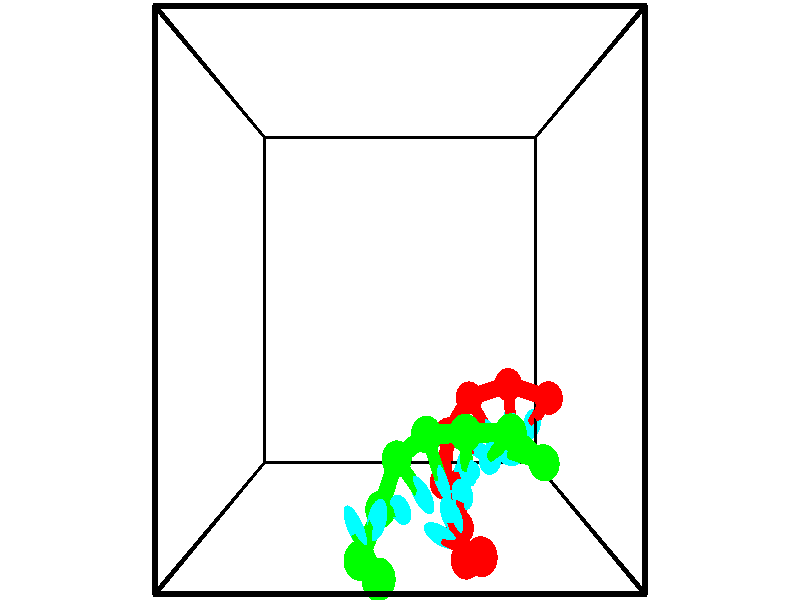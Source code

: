 // switches for output
#declare DRAW_BASES = 1; // possible values are 0, 1; only relevant for DNA ribbons
#declare DRAW_BASES_TYPE = 3; // possible values are 1, 2, 3; only relevant for DNA ribbons
#declare DRAW_FOG = 0; // set to 1 to enable fog

#include "colors.inc"

#include "transforms.inc"
background { rgb <1, 1, 1>}

#default {
   normal{
       ripples 0.25
       frequency 0.20
       turbulence 0.2
       lambda 5
   }
	finish {
		phong 0.1
		phong_size 40.
	}
}

// original window dimensions: 1024x640


// camera settings

camera {
	sky <-0, 1, 0>
	up <-0, 1, 0>
	right 1.6 * <1, 0, 0>
	location <2.5, 2.5, 11.1562>
	look_at <2.5, 2.5, 2.5>
	direction <0, 0, -8.6562>
	angle 67.0682
}


# declare cpy_camera_pos = <2.5, 2.5, 11.1562>;
# if (DRAW_FOG = 1)
fog {
	fog_type 2
	up vnormalize(cpy_camera_pos)
	color rgbt<1,1,1,0.3>
	distance 1e-5
	fog_alt 3e-3
	fog_offset 4
}
# end


// LIGHTS

# declare lum = 6;
global_settings {
	ambient_light rgb lum * <0.05, 0.05, 0.05>
	max_trace_level 15
}# declare cpy_direct_light_amount = 0.25;
light_source
{	1000 * <-1, -1, 1>,
	rgb lum * cpy_direct_light_amount
	parallel
}

light_source
{	1000 * <1, 1, -1>,
	rgb lum * cpy_direct_light_amount
	parallel
}

// strand 0

// nucleotide -1

// particle -1
sphere {
	<5.180327, 1.027013, 0.263896> 0.250000
	pigment { color rgbt <1,0,0,0> }
	no_shadow
}
cylinder {
	<5.067290, 0.756548, -0.008265>,  <4.999468, 0.594269, -0.171561>, 0.100000
	pigment { color rgbt <1,0,0,0> }
	no_shadow
}
cylinder {
	<5.067290, 0.756548, -0.008265>,  <5.180327, 1.027013, 0.263896>, 0.100000
	pigment { color rgbt <1,0,0,0> }
	no_shadow
}

// particle -1
sphere {
	<5.067290, 0.756548, -0.008265> 0.100000
	pigment { color rgbt <1,0,0,0> }
	no_shadow
}
sphere {
	0, 1
	scale<0.080000,0.200000,0.300000>
	matrix <-0.904553, -0.048237, 0.423624,
		-0.319259, 0.735172, -0.597992,
		-0.282592, -0.676162, -0.680402,
		4.982513, 0.553699, -0.212385>
	pigment { color rgbt <0,1,1,0> }
	no_shadow
}
cylinder {
	<4.474785, 1.213833, 0.147060>,  <5.180327, 1.027013, 0.263896>, 0.130000
	pigment { color rgbt <1,0,0,0> }
	no_shadow
}

// nucleotide -1

// particle -1
sphere {
	<4.474785, 1.213833, 0.147060> 0.250000
	pigment { color rgbt <1,0,0,0> }
	no_shadow
}
cylinder {
	<4.527594, 0.839018, 0.017735>,  <4.559279, 0.614129, -0.059861>, 0.100000
	pigment { color rgbt <1,0,0,0> }
	no_shadow
}
cylinder {
	<4.527594, 0.839018, 0.017735>,  <4.474785, 1.213833, 0.147060>, 0.100000
	pigment { color rgbt <1,0,0,0> }
	no_shadow
}

// particle -1
sphere {
	<4.527594, 0.839018, 0.017735> 0.100000
	pigment { color rgbt <1,0,0,0> }
	no_shadow
}
sphere {
	0, 1
	scale<0.080000,0.200000,0.300000>
	matrix <-0.898155, -0.251081, 0.360938,
		-0.419390, 0.242733, -0.874753,
		0.132022, -0.937037, -0.323313,
		4.567200, 0.557907, -0.079259>
	pigment { color rgbt <0,1,1,0> }
	no_shadow
}
cylinder {
	<3.795219, 0.975793, -0.160696>,  <4.474785, 1.213833, 0.147060>, 0.130000
	pigment { color rgbt <1,0,0,0> }
	no_shadow
}

// nucleotide -1

// particle -1
sphere {
	<3.795219, 0.975793, -0.160696> 0.250000
	pigment { color rgbt <1,0,0,0> }
	no_shadow
}
cylinder {
	<4.013220, 0.653982, -0.066284>,  <4.144021, 0.460896, -0.009637>, 0.100000
	pigment { color rgbt <1,0,0,0> }
	no_shadow
}
cylinder {
	<4.013220, 0.653982, -0.066284>,  <3.795219, 0.975793, -0.160696>, 0.100000
	pigment { color rgbt <1,0,0,0> }
	no_shadow
}

// particle -1
sphere {
	<4.013220, 0.653982, -0.066284> 0.100000
	pigment { color rgbt <1,0,0,0> }
	no_shadow
}
sphere {
	0, 1
	scale<0.080000,0.200000,0.300000>
	matrix <-0.740419, -0.329742, 0.585705,
		-0.393388, -0.493968, -0.775398,
		0.545001, -0.804528, 0.236027,
		4.176721, 0.412624, 0.004525>
	pigment { color rgbt <0,1,1,0> }
	no_shadow
}
cylinder {
	<3.402491, 0.414400, -0.143807>,  <3.795219, 0.975793, -0.160696>, 0.130000
	pigment { color rgbt <1,0,0,0> }
	no_shadow
}

// nucleotide -1

// particle -1
sphere {
	<3.402491, 0.414400, -0.143807> 0.250000
	pigment { color rgbt <1,0,0,0> }
	no_shadow
}
cylinder {
	<3.698293, 0.320904, 0.108700>,  <3.875774, 0.264806, 0.260204>, 0.100000
	pigment { color rgbt <1,0,0,0> }
	no_shadow
}
cylinder {
	<3.698293, 0.320904, 0.108700>,  <3.402491, 0.414400, -0.143807>, 0.100000
	pigment { color rgbt <1,0,0,0> }
	no_shadow
}

// particle -1
sphere {
	<3.698293, 0.320904, 0.108700> 0.100000
	pigment { color rgbt <1,0,0,0> }
	no_shadow
}
sphere {
	0, 1
	scale<0.080000,0.200000,0.300000>
	matrix <-0.629947, -0.570850, 0.526590,
		0.237274, -0.787081, -0.569390,
		0.739505, -0.233739, 0.631267,
		3.920144, 0.250782, 0.298080>
	pigment { color rgbt <0,1,1,0> }
	no_shadow
}
cylinder {
	<3.298328, -0.308543, 0.011641>,  <3.402491, 0.414400, -0.143807>, 0.130000
	pigment { color rgbt <1,0,0,0> }
	no_shadow
}

// nucleotide -1

// particle -1
sphere {
	<3.298328, -0.308543, 0.011641> 0.250000
	pigment { color rgbt <1,0,0,0> }
	no_shadow
}
cylinder {
	<3.518273, -0.140635, 0.300486>,  <3.650240, -0.039890, 0.473792>, 0.100000
	pigment { color rgbt <1,0,0,0> }
	no_shadow
}
cylinder {
	<3.518273, -0.140635, 0.300486>,  <3.298328, -0.308543, 0.011641>, 0.100000
	pigment { color rgbt <1,0,0,0> }
	no_shadow
}

// particle -1
sphere {
	<3.518273, -0.140635, 0.300486> 0.100000
	pigment { color rgbt <1,0,0,0> }
	no_shadow
}
sphere {
	0, 1
	scale<0.080000,0.200000,0.300000>
	matrix <-0.536038, -0.485670, 0.690499,
		0.640558, -0.766758, -0.042039,
		0.549862, 0.419770, 0.722111,
		3.683232, -0.014703, 0.517119>
	pigment { color rgbt <0,1,1,0> }
	no_shadow
}
cylinder {
	<3.558637, -0.865644, 0.441094>,  <3.298328, -0.308543, 0.011641>, 0.130000
	pigment { color rgbt <1,0,0,0> }
	no_shadow
}

// nucleotide -1

// particle -1
sphere {
	<3.558637, -0.865644, 0.441094> 0.250000
	pigment { color rgbt <1,0,0,0> }
	no_shadow
}
cylinder {
	<3.562193, -0.531729, 0.661293>,  <3.564326, -0.331379, 0.793413>, 0.100000
	pigment { color rgbt <1,0,0,0> }
	no_shadow
}
cylinder {
	<3.562193, -0.531729, 0.661293>,  <3.558637, -0.865644, 0.441094>, 0.100000
	pigment { color rgbt <1,0,0,0> }
	no_shadow
}

// particle -1
sphere {
	<3.562193, -0.531729, 0.661293> 0.100000
	pigment { color rgbt <1,0,0,0> }
	no_shadow
}
sphere {
	0, 1
	scale<0.080000,0.200000,0.300000>
	matrix <-0.501422, -0.472584, 0.724735,
		0.865157, -0.282474, 0.414381,
		0.008889, 0.834789, 0.550498,
		3.564860, -0.281292, 0.826442>
	pigment { color rgbt <0,1,1,0> }
	no_shadow
}
cylinder {
	<3.600247, -1.127175, 1.066280>,  <3.558637, -0.865644, 0.441094>, 0.130000
	pigment { color rgbt <1,0,0,0> }
	no_shadow
}

// nucleotide -1

// particle -1
sphere {
	<3.600247, -1.127175, 1.066280> 0.250000
	pigment { color rgbt <1,0,0,0> }
	no_shadow
}
cylinder {
	<3.457966, -0.758362, 1.127378>,  <3.372597, -0.537074, 1.164037>, 0.100000
	pigment { color rgbt <1,0,0,0> }
	no_shadow
}
cylinder {
	<3.457966, -0.758362, 1.127378>,  <3.600247, -1.127175, 1.066280>, 0.100000
	pigment { color rgbt <1,0,0,0> }
	no_shadow
}

// particle -1
sphere {
	<3.457966, -0.758362, 1.127378> 0.100000
	pigment { color rgbt <1,0,0,0> }
	no_shadow
}
sphere {
	0, 1
	scale<0.080000,0.200000,0.300000>
	matrix <-0.564763, -0.342275, 0.750926,
		0.744660, 0.180841, 0.642478,
		-0.355702, 0.922033, 0.152746,
		3.351255, -0.481752, 1.173202>
	pigment { color rgbt <0,1,1,0> }
	no_shadow
}
cylinder {
	<3.767467, -0.830682, 1.752492>,  <3.600247, -1.127175, 1.066280>, 0.130000
	pigment { color rgbt <1,0,0,0> }
	no_shadow
}

// nucleotide -1

// particle -1
sphere {
	<3.767467, -0.830682, 1.752492> 0.250000
	pigment { color rgbt <1,0,0,0> }
	no_shadow
}
cylinder {
	<3.415164, -0.726282, 1.594431>,  <3.203782, -0.663642, 1.499594>, 0.100000
	pigment { color rgbt <1,0,0,0> }
	no_shadow
}
cylinder {
	<3.415164, -0.726282, 1.594431>,  <3.767467, -0.830682, 1.752492>, 0.100000
	pigment { color rgbt <1,0,0,0> }
	no_shadow
}

// particle -1
sphere {
	<3.415164, -0.726282, 1.594431> 0.100000
	pigment { color rgbt <1,0,0,0> }
	no_shadow
}
sphere {
	0, 1
	scale<0.080000,0.200000,0.300000>
	matrix <-0.472714, -0.534641, 0.700501,
		-0.028434, 0.803765, 0.594267,
		-0.880757, 0.261001, -0.395153,
		3.150937, -0.647982, 1.475885>
	pigment { color rgbt <0,1,1,0> }
	no_shadow
}
// strand 1

// nucleotide -1

// particle -1
sphere {
	<2.185704, -0.915536, 2.299714> 0.250000
	pigment { color rgbt <0,1,0,0> }
	no_shadow
}
cylinder {
	<1.982285, -0.586239, 2.198799>,  <1.860233, -0.388661, 2.138250>, 0.100000
	pigment { color rgbt <0,1,0,0> }
	no_shadow
}
cylinder {
	<1.982285, -0.586239, 2.198799>,  <2.185704, -0.915536, 2.299714>, 0.100000
	pigment { color rgbt <0,1,0,0> }
	no_shadow
}

// particle -1
sphere {
	<1.982285, -0.586239, 2.198799> 0.100000
	pigment { color rgbt <0,1,0,0> }
	no_shadow
}
sphere {
	0, 1
	scale<0.080000,0.200000,0.300000>
	matrix <0.746061, 0.275031, -0.606424,
		-0.429848, -0.496618, -0.754056,
		-0.508550, 0.823243, -0.252286,
		1.829720, -0.339266, 2.123113>
	pigment { color rgbt <0,1,1,0> }
	no_shadow
}
cylinder {
	<1.867521, -0.899639, 1.696072>,  <2.185704, -0.915536, 2.299714>, 0.130000
	pigment { color rgbt <0,1,0,0> }
	no_shadow
}

// nucleotide -1

// particle -1
sphere {
	<1.867521, -0.899639, 1.696072> 0.250000
	pigment { color rgbt <0,1,0,0> }
	no_shadow
}
cylinder {
	<2.027130, -0.557958, 1.829409>,  <2.122896, -0.352949, 1.909411>, 0.100000
	pigment { color rgbt <0,1,0,0> }
	no_shadow
}
cylinder {
	<2.027130, -0.557958, 1.829409>,  <1.867521, -0.899639, 1.696072>, 0.100000
	pigment { color rgbt <0,1,0,0> }
	no_shadow
}

// particle -1
sphere {
	<2.027130, -0.557958, 1.829409> 0.100000
	pigment { color rgbt <0,1,0,0> }
	no_shadow
}
sphere {
	0, 1
	scale<0.080000,0.200000,0.300000>
	matrix <0.805286, -0.152601, -0.572911,
		-0.438515, 0.497040, -0.748769,
		0.399023, 0.854204, 0.333342,
		2.146837, -0.301697, 1.929411>
	pigment { color rgbt <0,1,1,0> }
	no_shadow
}
cylinder {
	<2.176637, -0.381217, 1.185480>,  <1.867521, -0.899639, 1.696072>, 0.130000
	pigment { color rgbt <0,1,0,0> }
	no_shadow
}

// nucleotide -1

// particle -1
sphere {
	<2.176637, -0.381217, 1.185480> 0.250000
	pigment { color rgbt <0,1,0,0> }
	no_shadow
}
cylinder {
	<2.363522, -0.286294, 1.526161>,  <2.475652, -0.229340, 1.730570>, 0.100000
	pigment { color rgbt <0,1,0,0> }
	no_shadow
}
cylinder {
	<2.363522, -0.286294, 1.526161>,  <2.176637, -0.381217, 1.185480>, 0.100000
	pigment { color rgbt <0,1,0,0> }
	no_shadow
}

// particle -1
sphere {
	<2.363522, -0.286294, 1.526161> 0.100000
	pigment { color rgbt <0,1,0,0> }
	no_shadow
}
sphere {
	0, 1
	scale<0.080000,0.200000,0.300000>
	matrix <0.826886, 0.223752, -0.515940,
		-0.313007, 0.945315, -0.091687,
		0.467211, 0.237307, 0.851704,
		2.503685, -0.215102, 1.781672>
	pigment { color rgbt <0,1,1,0> }
	no_shadow
}
cylinder {
	<2.444144, 0.292070, 1.081837>,  <2.176637, -0.381217, 1.185480>, 0.130000
	pigment { color rgbt <0,1,0,0> }
	no_shadow
}

// nucleotide -1

// particle -1
sphere {
	<2.444144, 0.292070, 1.081837> 0.250000
	pigment { color rgbt <0,1,0,0> }
	no_shadow
}
cylinder {
	<2.676357, 0.068359, 1.318544>,  <2.815686, -0.065867, 1.460569>, 0.100000
	pigment { color rgbt <0,1,0,0> }
	no_shadow
}
cylinder {
	<2.676357, 0.068359, 1.318544>,  <2.444144, 0.292070, 1.081837>, 0.100000
	pigment { color rgbt <0,1,0,0> }
	no_shadow
}

// particle -1
sphere {
	<2.676357, 0.068359, 1.318544> 0.100000
	pigment { color rgbt <0,1,0,0> }
	no_shadow
}
sphere {
	0, 1
	scale<0.080000,0.200000,0.300000>
	matrix <0.785788, 0.194389, -0.587154,
		0.213347, 0.805868, 0.552322,
		0.580534, -0.559276, 0.591770,
		2.850518, -0.099423, 1.496075>
	pigment { color rgbt <0,1,1,0> }
	no_shadow
}
cylinder {
	<2.927100, 0.686875, 1.394742>,  <2.444144, 0.292070, 1.081837>, 0.130000
	pigment { color rgbt <0,1,0,0> }
	no_shadow
}

// nucleotide -1

// particle -1
sphere {
	<2.927100, 0.686875, 1.394742> 0.250000
	pigment { color rgbt <0,1,0,0> }
	no_shadow
}
cylinder {
	<3.069454, 0.315935, 1.348495>,  <3.154866, 0.093371, 1.320748>, 0.100000
	pigment { color rgbt <0,1,0,0> }
	no_shadow
}
cylinder {
	<3.069454, 0.315935, 1.348495>,  <2.927100, 0.686875, 1.394742>, 0.100000
	pigment { color rgbt <0,1,0,0> }
	no_shadow
}

// particle -1
sphere {
	<3.069454, 0.315935, 1.348495> 0.100000
	pigment { color rgbt <0,1,0,0> }
	no_shadow
}
sphere {
	0, 1
	scale<0.080000,0.200000,0.300000>
	matrix <0.844907, 0.372150, -0.384236,
		0.399348, 0.039059, 0.915967,
		0.355885, -0.927351, -0.115616,
		3.176220, 0.037730, 1.313811>
	pigment { color rgbt <0,1,1,0> }
	no_shadow
}
cylinder {
	<3.537745, 0.743467, 1.577321>,  <2.927100, 0.686875, 1.394742>, 0.130000
	pigment { color rgbt <0,1,0,0> }
	no_shadow
}

// nucleotide -1

// particle -1
sphere {
	<3.537745, 0.743467, 1.577321> 0.250000
	pigment { color rgbt <0,1,0,0> }
	no_shadow
}
cylinder {
	<3.575520, 0.413610, 1.354235>,  <3.598184, 0.215696, 1.220383>, 0.100000
	pigment { color rgbt <0,1,0,0> }
	no_shadow
}
cylinder {
	<3.575520, 0.413610, 1.354235>,  <3.537745, 0.743467, 1.577321>, 0.100000
	pigment { color rgbt <0,1,0,0> }
	no_shadow
}

// particle -1
sphere {
	<3.575520, 0.413610, 1.354235> 0.100000
	pigment { color rgbt <0,1,0,0> }
	no_shadow
}
sphere {
	0, 1
	scale<0.080000,0.200000,0.300000>
	matrix <0.720692, 0.443111, -0.533156,
		0.686794, -0.351593, 0.636158,
		0.094435, -0.824642, -0.557716,
		3.603850, 0.166218, 1.186920>
	pigment { color rgbt <0,1,1,0> }
	no_shadow
}
cylinder {
	<4.279978, 0.728418, 1.456772>,  <3.537745, 0.743467, 1.577321>, 0.130000
	pigment { color rgbt <0,1,0,0> }
	no_shadow
}

// nucleotide -1

// particle -1
sphere {
	<4.279978, 0.728418, 1.456772> 0.250000
	pigment { color rgbt <0,1,0,0> }
	no_shadow
}
cylinder {
	<4.129982, 0.467330, 1.193459>,  <4.039984, 0.310677, 1.035470>, 0.100000
	pigment { color rgbt <0,1,0,0> }
	no_shadow
}
cylinder {
	<4.129982, 0.467330, 1.193459>,  <4.279978, 0.728418, 1.456772>, 0.100000
	pigment { color rgbt <0,1,0,0> }
	no_shadow
}

// particle -1
sphere {
	<4.129982, 0.467330, 1.193459> 0.100000
	pigment { color rgbt <0,1,0,0> }
	no_shadow
}
sphere {
	0, 1
	scale<0.080000,0.200000,0.300000>
	matrix <0.753198, 0.199455, -0.626826,
		0.540441, -0.730871, 0.416834,
		-0.374990, -0.652721, -0.658284,
		4.017485, 0.271514, 0.995973>
	pigment { color rgbt <0,1,1,0> }
	no_shadow
}
cylinder {
	<4.873837, 0.264264, 1.201756>,  <4.279978, 0.728418, 1.456772>, 0.130000
	pigment { color rgbt <0,1,0,0> }
	no_shadow
}

// nucleotide -1

// particle -1
sphere {
	<4.873837, 0.264264, 1.201756> 0.250000
	pigment { color rgbt <0,1,0,0> }
	no_shadow
}
cylinder {
	<4.575745, 0.291537, 0.936432>,  <4.396889, 0.307901, 0.777238>, 0.100000
	pigment { color rgbt <0,1,0,0> }
	no_shadow
}
cylinder {
	<4.575745, 0.291537, 0.936432>,  <4.873837, 0.264264, 1.201756>, 0.100000
	pigment { color rgbt <0,1,0,0> }
	no_shadow
}

// particle -1
sphere {
	<4.575745, 0.291537, 0.936432> 0.100000
	pigment { color rgbt <0,1,0,0> }
	no_shadow
}
sphere {
	0, 1
	scale<0.080000,0.200000,0.300000>
	matrix <0.661414, 0.201818, -0.722358,
		0.084615, -0.977047, -0.195499,
		-0.745233, 0.068184, -0.663310,
		4.352175, 0.311992, 0.737439>
	pigment { color rgbt <0,1,1,0> }
	no_shadow
}
// box output
cylinder {
	<0.000000, 0.000000, 0.000000>,  <5.000000, 0.000000, 0.000000>, 0.025000
	pigment { color rgbt <0,0,0,0> }
	no_shadow
}
cylinder {
	<0.000000, 0.000000, 0.000000>,  <0.000000, 5.000000, 0.000000>, 0.025000
	pigment { color rgbt <0,0,0,0> }
	no_shadow
}
cylinder {
	<0.000000, 0.000000, 0.000000>,  <0.000000, 0.000000, 5.000000>, 0.025000
	pigment { color rgbt <0,0,0,0> }
	no_shadow
}
cylinder {
	<5.000000, 5.000000, 5.000000>,  <0.000000, 5.000000, 5.000000>, 0.025000
	pigment { color rgbt <0,0,0,0> }
	no_shadow
}
cylinder {
	<5.000000, 5.000000, 5.000000>,  <5.000000, 0.000000, 5.000000>, 0.025000
	pigment { color rgbt <0,0,0,0> }
	no_shadow
}
cylinder {
	<5.000000, 5.000000, 5.000000>,  <5.000000, 5.000000, 0.000000>, 0.025000
	pigment { color rgbt <0,0,0,0> }
	no_shadow
}
cylinder {
	<0.000000, 0.000000, 5.000000>,  <0.000000, 5.000000, 5.000000>, 0.025000
	pigment { color rgbt <0,0,0,0> }
	no_shadow
}
cylinder {
	<0.000000, 0.000000, 5.000000>,  <5.000000, 0.000000, 5.000000>, 0.025000
	pigment { color rgbt <0,0,0,0> }
	no_shadow
}
cylinder {
	<5.000000, 5.000000, 0.000000>,  <0.000000, 5.000000, 0.000000>, 0.025000
	pigment { color rgbt <0,0,0,0> }
	no_shadow
}
cylinder {
	<5.000000, 5.000000, 0.000000>,  <5.000000, 0.000000, 0.000000>, 0.025000
	pigment { color rgbt <0,0,0,0> }
	no_shadow
}
cylinder {
	<5.000000, 0.000000, 5.000000>,  <5.000000, 0.000000, 0.000000>, 0.025000
	pigment { color rgbt <0,0,0,0> }
	no_shadow
}
cylinder {
	<0.000000, 5.000000, 0.000000>,  <0.000000, 5.000000, 5.000000>, 0.025000
	pigment { color rgbt <0,0,0,0> }
	no_shadow
}
// end of box output
